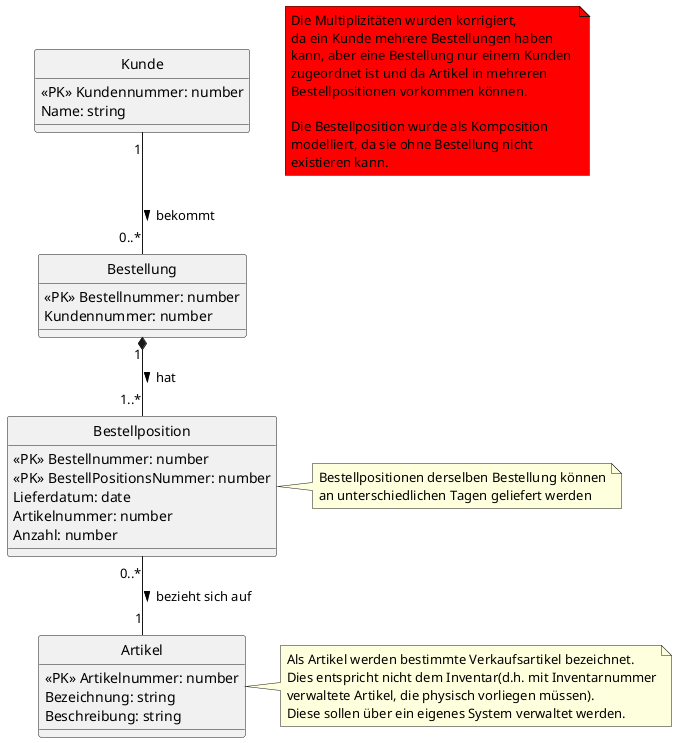 @startuml UE1_1_1

hide circle

class Kunde{
    <<PK>> Kundennummer: number
    Name: string
}

class Bestellung{
    <<PK>> Bestellnummer: number
    Kundennummer: number
}

class Bestellposition{
    <<PK>> Bestellnummer: number
    <<PK>> BestellPositionsNummer: number
    Lieferdatum: date
    Artikelnummer: number
    Anzahl: number
}
note right
Bestellpositionen derselben Bestellung können
an unterschiedlichen Tagen geliefert werden
end note

class Artikel{
    <<PK>> Artikelnummer: number
    Bezeichnung: string
    Beschreibung: string
}
note right
Als Artikel werden bestimmte Verkaufsartikel bezeichnet.
Dies entspricht nicht dem Inventar(d.h. mit Inventarnummer
verwaltete Artikel, die physisch vorliegen müssen).
Diese sollen über ein eigenes System verwaltet werden.
end note

Kunde "1" -down- "0..*" Bestellung : bekommt >
Bestellung "1" *-down- "1..*" Bestellposition : hat >
Bestellposition "0..*" -down- "1" Artikel : bezieht sich auf >

note as n1 #red
Die Multiplizitäten wurden korrigiert, 
da ein Kunde mehrere Bestellungen haben 
kann, aber eine Bestellung nur einem Kunden 
zugeordnet ist und da Artikel in mehreren 
Bestellpositionen vorkommen können.

Die Bestellposition wurde als Komposition
modelliert, da sie ohne Bestellung nicht
existieren kann.
end note

@enduml